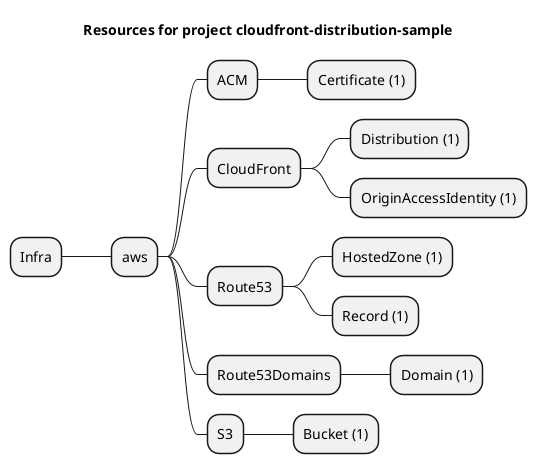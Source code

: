 @startmindmap
title Resources for project cloudfront-distribution-sample
skinparam monochrome true
+ Infra
++ aws
+++ ACM
++++ Certificate (1)
+++ CloudFront
++++ Distribution (1)
++++ OriginAccessIdentity (1)
+++ Route53
++++ HostedZone (1)
++++ Record (1)
+++ Route53Domains
++++ Domain (1)
+++ S3
++++ Bucket (1)
@endmindmap